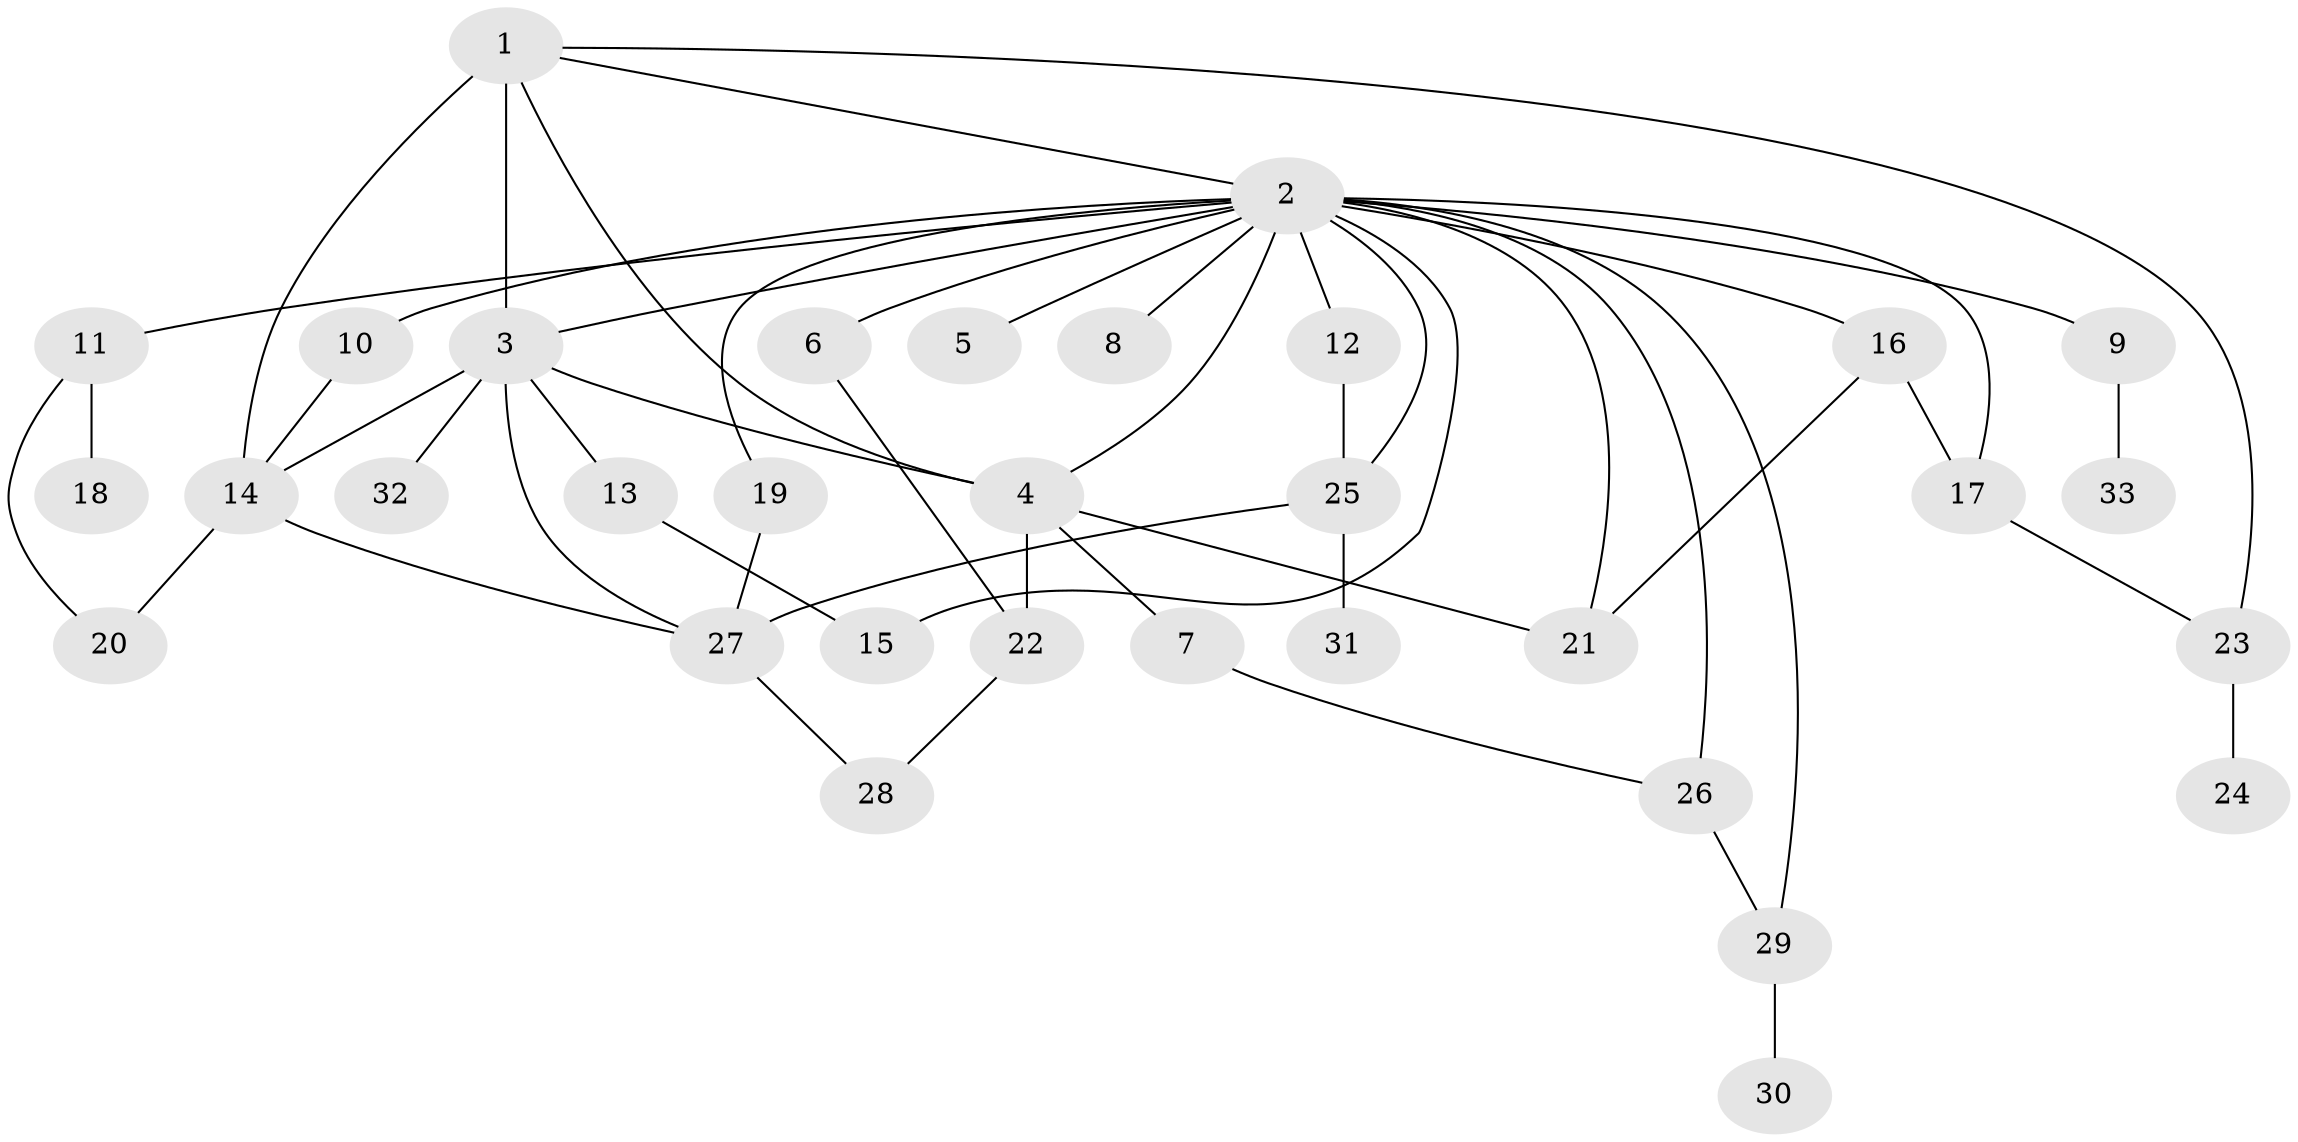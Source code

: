 // original degree distribution, {9: 0.01834862385321101, 19: 0.009174311926605505, 16: 0.009174311926605505, 3: 0.09174311926605505, 2: 0.23853211009174313, 12: 0.009174311926605505, 5: 0.03669724770642202, 4: 0.05504587155963303, 10: 0.009174311926605505, 7: 0.01834862385321101, 1: 0.5045871559633027}
// Generated by graph-tools (version 1.1) at 2025/50/03/04/25 22:50:44]
// undirected, 33 vertices, 51 edges
graph export_dot {
  node [color=gray90,style=filled];
  1;
  2;
  3;
  4;
  5;
  6;
  7;
  8;
  9;
  10;
  11;
  12;
  13;
  14;
  15;
  16;
  17;
  18;
  19;
  20;
  21;
  22;
  23;
  24;
  25;
  26;
  27;
  28;
  29;
  30;
  31;
  32;
  33;
  1 -- 2 [weight=2.0];
  1 -- 3 [weight=2.0];
  1 -- 4 [weight=1.0];
  1 -- 14 [weight=6.0];
  1 -- 23 [weight=3.0];
  2 -- 3 [weight=1.0];
  2 -- 4 [weight=1.0];
  2 -- 5 [weight=1.0];
  2 -- 6 [weight=1.0];
  2 -- 8 [weight=1.0];
  2 -- 9 [weight=1.0];
  2 -- 10 [weight=1.0];
  2 -- 11 [weight=1.0];
  2 -- 12 [weight=2.0];
  2 -- 15 [weight=1.0];
  2 -- 16 [weight=1.0];
  2 -- 17 [weight=1.0];
  2 -- 19 [weight=1.0];
  2 -- 21 [weight=1.0];
  2 -- 25 [weight=1.0];
  2 -- 26 [weight=1.0];
  2 -- 29 [weight=1.0];
  3 -- 4 [weight=1.0];
  3 -- 13 [weight=1.0];
  3 -- 14 [weight=2.0];
  3 -- 27 [weight=1.0];
  3 -- 32 [weight=1.0];
  4 -- 7 [weight=1.0];
  4 -- 21 [weight=1.0];
  4 -- 22 [weight=5.0];
  6 -- 22 [weight=1.0];
  7 -- 26 [weight=1.0];
  9 -- 33 [weight=1.0];
  10 -- 14 [weight=1.0];
  11 -- 18 [weight=6.0];
  11 -- 20 [weight=1.0];
  12 -- 25 [weight=1.0];
  13 -- 15 [weight=2.0];
  14 -- 20 [weight=1.0];
  14 -- 27 [weight=1.0];
  16 -- 17 [weight=4.0];
  16 -- 21 [weight=1.0];
  17 -- 23 [weight=1.0];
  19 -- 27 [weight=2.0];
  22 -- 28 [weight=1.0];
  23 -- 24 [weight=1.0];
  25 -- 27 [weight=1.0];
  25 -- 31 [weight=1.0];
  26 -- 29 [weight=1.0];
  27 -- 28 [weight=1.0];
  29 -- 30 [weight=1.0];
}
